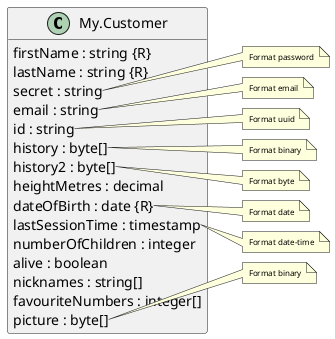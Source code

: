 @startuml
hide <<Path>> circle
hide <<Response>> circle
hide <<Parameter>> circle
hide empty methods
hide empty fields
set namespaceSeparator none

class "My.Customer" as My.Customer {
  {field} firstName : string {R}
  {field} lastName : string {R}
  {field} secret : string
  {field} email : string
  {field} id : string
  {field} history : byte[]
  {field} history2 : byte[]
  {field} heightMetres : decimal
  {field} dateOfBirth : date {R}
  {field} lastSessionTime : timestamp
  {field} numberOfChildren : integer
  {field} alive : boolean
  {field} nicknames : string[]
  {field} favouriteNumbers : integer[]
  {field} picture : byte[]
}
note right of My.Customer::"secret"
	<size:8>Format password</size>
end note
note right of My.Customer::"email"
	<size:8>Format email</size>
end note
note right of My.Customer::"id"
	<size:8>Format uuid</size>
end note
note right of My.Customer::"history"
	<size:8>Format binary</size>
end note
note right of My.Customer::"history2"
	<size:8>Format byte</size>
end note
note right of My.Customer::"dateOfBirth"
	<size:8>Format date</size>
end note
note right of My.Customer::"lastSessionTime"
	<size:8>Format date-time</size>
end note
note right of My.Customer::"picture"
	<size:8>Format binary</size>
end note

@enduml